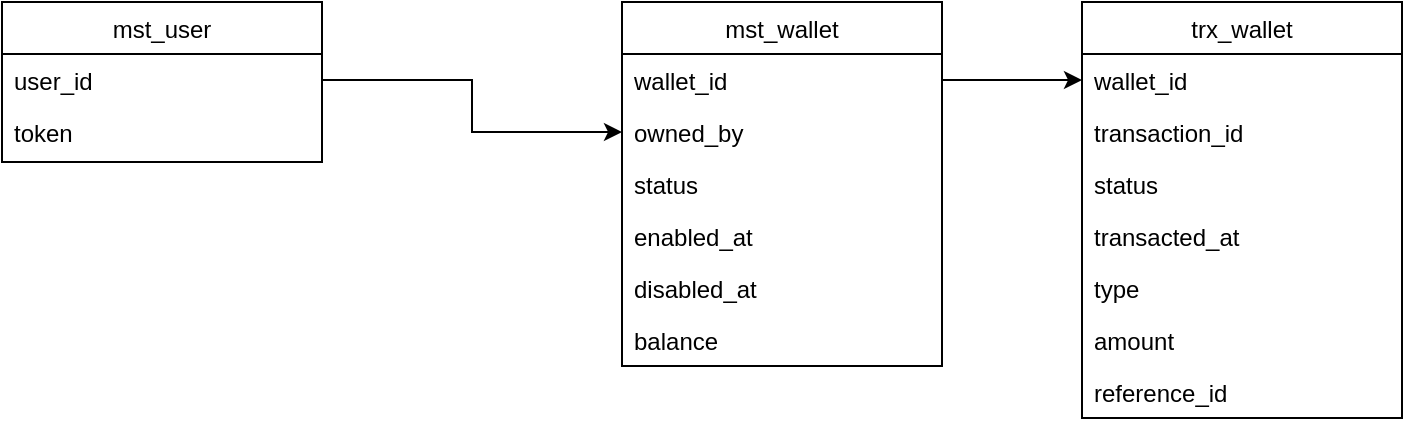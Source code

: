<mxfile version="21.5.0" type="device">
  <diagram id="C5RBs43oDa-KdzZeNtuy" name="Page-1">
    <mxGraphModel dx="1434" dy="788" grid="1" gridSize="10" guides="1" tooltips="1" connect="1" arrows="1" fold="1" page="1" pageScale="1" pageWidth="827" pageHeight="1169" math="0" shadow="0">
      <root>
        <mxCell id="WIyWlLk6GJQsqaUBKTNV-0" />
        <mxCell id="WIyWlLk6GJQsqaUBKTNV-1" parent="WIyWlLk6GJQsqaUBKTNV-0" />
        <mxCell id="zkfFHV4jXpPFQw0GAbJ--0" value="mst_user" style="swimlane;fontStyle=0;align=center;verticalAlign=top;childLayout=stackLayout;horizontal=1;startSize=26;horizontalStack=0;resizeParent=1;resizeLast=0;collapsible=1;marginBottom=0;rounded=0;shadow=0;strokeWidth=1;" parent="WIyWlLk6GJQsqaUBKTNV-1" vertex="1">
          <mxGeometry x="30" y="40" width="160" height="80" as="geometry">
            <mxRectangle x="230" y="140" width="160" height="26" as="alternateBounds" />
          </mxGeometry>
        </mxCell>
        <mxCell id="zkfFHV4jXpPFQw0GAbJ--1" value="user_id" style="text;align=left;verticalAlign=top;spacingLeft=4;spacingRight=4;overflow=hidden;rotatable=0;points=[[0,0.5],[1,0.5]];portConstraint=eastwest;" parent="zkfFHV4jXpPFQw0GAbJ--0" vertex="1">
          <mxGeometry y="26" width="160" height="26" as="geometry" />
        </mxCell>
        <mxCell id="zkfFHV4jXpPFQw0GAbJ--2" value="token" style="text;align=left;verticalAlign=top;spacingLeft=4;spacingRight=4;overflow=hidden;rotatable=0;points=[[0,0.5],[1,0.5]];portConstraint=eastwest;rounded=0;shadow=0;html=0;" parent="zkfFHV4jXpPFQw0GAbJ--0" vertex="1">
          <mxGeometry y="52" width="160" height="26" as="geometry" />
        </mxCell>
        <mxCell id="V47l11BBjXufD0gkxTri-0" value="mst_wallet&#xa;" style="swimlane;fontStyle=0;align=center;verticalAlign=top;childLayout=stackLayout;horizontal=1;startSize=26;horizontalStack=0;resizeParent=1;resizeLast=0;collapsible=1;marginBottom=0;rounded=0;shadow=0;strokeWidth=1;" parent="WIyWlLk6GJQsqaUBKTNV-1" vertex="1">
          <mxGeometry x="340" y="40" width="160" height="182" as="geometry">
            <mxRectangle x="230" y="140" width="160" height="26" as="alternateBounds" />
          </mxGeometry>
        </mxCell>
        <mxCell id="V47l11BBjXufD0gkxTri-1" value="wallet_id" style="text;align=left;verticalAlign=top;spacingLeft=4;spacingRight=4;overflow=hidden;rotatable=0;points=[[0,0.5],[1,0.5]];portConstraint=eastwest;" parent="V47l11BBjXufD0gkxTri-0" vertex="1">
          <mxGeometry y="26" width="160" height="26" as="geometry" />
        </mxCell>
        <mxCell id="V47l11BBjXufD0gkxTri-4" value="owned_by" style="text;align=left;verticalAlign=top;spacingLeft=4;spacingRight=4;overflow=hidden;rotatable=0;points=[[0,0.5],[1,0.5]];portConstraint=eastwest;rounded=0;shadow=0;html=0;" parent="V47l11BBjXufD0gkxTri-0" vertex="1">
          <mxGeometry y="52" width="160" height="26" as="geometry" />
        </mxCell>
        <mxCell id="V47l11BBjXufD0gkxTri-3" value="status" style="text;align=left;verticalAlign=top;spacingLeft=4;spacingRight=4;overflow=hidden;rotatable=0;points=[[0,0.5],[1,0.5]];portConstraint=eastwest;rounded=0;shadow=0;html=0;" parent="V47l11BBjXufD0gkxTri-0" vertex="1">
          <mxGeometry y="78" width="160" height="26" as="geometry" />
        </mxCell>
        <mxCell id="V47l11BBjXufD0gkxTri-8" value="enabled_at" style="text;align=left;verticalAlign=top;spacingLeft=4;spacingRight=4;overflow=hidden;rotatable=0;points=[[0,0.5],[1,0.5]];portConstraint=eastwest;rounded=0;shadow=0;html=0;" parent="V47l11BBjXufD0gkxTri-0" vertex="1">
          <mxGeometry y="104" width="160" height="26" as="geometry" />
        </mxCell>
        <mxCell id="V47l11BBjXufD0gkxTri-9" value="disabled_at" style="text;align=left;verticalAlign=top;spacingLeft=4;spacingRight=4;overflow=hidden;rotatable=0;points=[[0,0.5],[1,0.5]];portConstraint=eastwest;rounded=0;shadow=0;html=0;" parent="V47l11BBjXufD0gkxTri-0" vertex="1">
          <mxGeometry y="130" width="160" height="26" as="geometry" />
        </mxCell>
        <mxCell id="V47l11BBjXufD0gkxTri-7" value="balance" style="text;align=left;verticalAlign=top;spacingLeft=4;spacingRight=4;overflow=hidden;rotatable=0;points=[[0,0.5],[1,0.5]];portConstraint=eastwest;rounded=0;shadow=0;html=0;" parent="V47l11BBjXufD0gkxTri-0" vertex="1">
          <mxGeometry y="156" width="160" height="26" as="geometry" />
        </mxCell>
        <mxCell id="V47l11BBjXufD0gkxTri-5" style="edgeStyle=orthogonalEdgeStyle;rounded=0;orthogonalLoop=1;jettySize=auto;html=1;" parent="WIyWlLk6GJQsqaUBKTNV-1" source="zkfFHV4jXpPFQw0GAbJ--1" target="V47l11BBjXufD0gkxTri-4" edge="1">
          <mxGeometry relative="1" as="geometry" />
        </mxCell>
        <mxCell id="_txyJBfJm7Ne6yprw9YT-0" value="trx_wallet" style="swimlane;fontStyle=0;align=center;verticalAlign=top;childLayout=stackLayout;horizontal=1;startSize=26;horizontalStack=0;resizeParent=1;resizeLast=0;collapsible=1;marginBottom=0;rounded=0;shadow=0;strokeWidth=1;" parent="WIyWlLk6GJQsqaUBKTNV-1" vertex="1">
          <mxGeometry x="570" y="40" width="160" height="208" as="geometry">
            <mxRectangle x="230" y="140" width="160" height="26" as="alternateBounds" />
          </mxGeometry>
        </mxCell>
        <mxCell id="_txyJBfJm7Ne6yprw9YT-7" value="wallet_id" style="text;align=left;verticalAlign=top;spacingLeft=4;spacingRight=4;overflow=hidden;rotatable=0;points=[[0,0.5],[1,0.5]];portConstraint=eastwest;rounded=0;shadow=0;html=0;" parent="_txyJBfJm7Ne6yprw9YT-0" vertex="1">
          <mxGeometry y="26" width="160" height="26" as="geometry" />
        </mxCell>
        <mxCell id="_txyJBfJm7Ne6yprw9YT-1" value="transaction_id" style="text;align=left;verticalAlign=top;spacingLeft=4;spacingRight=4;overflow=hidden;rotatable=0;points=[[0,0.5],[1,0.5]];portConstraint=eastwest;" parent="_txyJBfJm7Ne6yprw9YT-0" vertex="1">
          <mxGeometry y="52" width="160" height="26" as="geometry" />
        </mxCell>
        <mxCell id="_txyJBfJm7Ne6yprw9YT-2" value="status" style="text;align=left;verticalAlign=top;spacingLeft=4;spacingRight=4;overflow=hidden;rotatable=0;points=[[0,0.5],[1,0.5]];portConstraint=eastwest;rounded=0;shadow=0;html=0;" parent="_txyJBfJm7Ne6yprw9YT-0" vertex="1">
          <mxGeometry y="78" width="160" height="26" as="geometry" />
        </mxCell>
        <mxCell id="_txyJBfJm7Ne6yprw9YT-3" value="transacted_at" style="text;align=left;verticalAlign=top;spacingLeft=4;spacingRight=4;overflow=hidden;rotatable=0;points=[[0,0.5],[1,0.5]];portConstraint=eastwest;rounded=0;shadow=0;html=0;" parent="_txyJBfJm7Ne6yprw9YT-0" vertex="1">
          <mxGeometry y="104" width="160" height="26" as="geometry" />
        </mxCell>
        <mxCell id="_txyJBfJm7Ne6yprw9YT-4" value="type" style="text;align=left;verticalAlign=top;spacingLeft=4;spacingRight=4;overflow=hidden;rotatable=0;points=[[0,0.5],[1,0.5]];portConstraint=eastwest;rounded=0;shadow=0;html=0;" parent="_txyJBfJm7Ne6yprw9YT-0" vertex="1">
          <mxGeometry y="130" width="160" height="26" as="geometry" />
        </mxCell>
        <mxCell id="_txyJBfJm7Ne6yprw9YT-5" value="amount" style="text;align=left;verticalAlign=top;spacingLeft=4;spacingRight=4;overflow=hidden;rotatable=0;points=[[0,0.5],[1,0.5]];portConstraint=eastwest;rounded=0;shadow=0;html=0;" parent="_txyJBfJm7Ne6yprw9YT-0" vertex="1">
          <mxGeometry y="156" width="160" height="26" as="geometry" />
        </mxCell>
        <mxCell id="_txyJBfJm7Ne6yprw9YT-6" value="reference_id" style="text;align=left;verticalAlign=top;spacingLeft=4;spacingRight=4;overflow=hidden;rotatable=0;points=[[0,0.5],[1,0.5]];portConstraint=eastwest;rounded=0;shadow=0;html=0;" parent="_txyJBfJm7Ne6yprw9YT-0" vertex="1">
          <mxGeometry y="182" width="160" height="26" as="geometry" />
        </mxCell>
        <mxCell id="_txyJBfJm7Ne6yprw9YT-8" style="edgeStyle=orthogonalEdgeStyle;rounded=0;orthogonalLoop=1;jettySize=auto;html=1;" parent="WIyWlLk6GJQsqaUBKTNV-1" source="V47l11BBjXufD0gkxTri-1" target="_txyJBfJm7Ne6yprw9YT-7" edge="1">
          <mxGeometry relative="1" as="geometry" />
        </mxCell>
      </root>
    </mxGraphModel>
  </diagram>
</mxfile>
